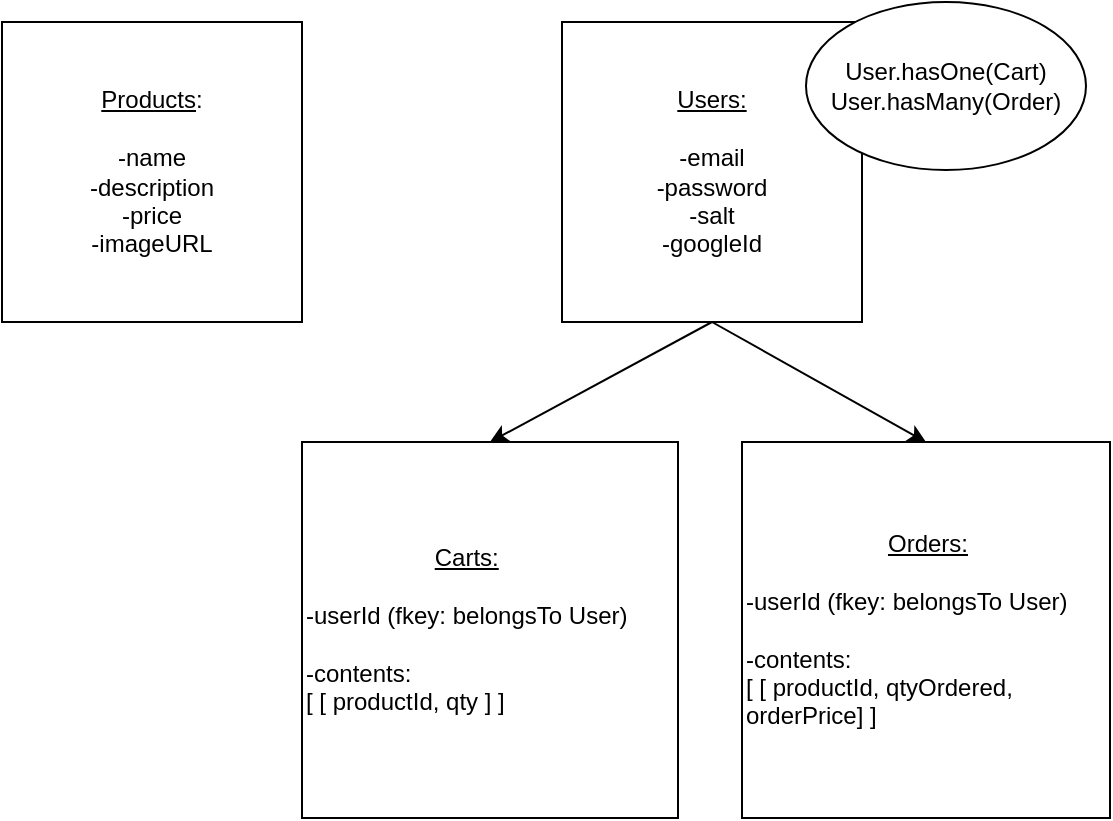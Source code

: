 <mxfile version="13.7.4" type="device"><diagram id="5eSUdjxsdGGBzDRwY70S" name="Page-1"><mxGraphModel dx="1067" dy="720" grid="1" gridSize="12" guides="1" tooltips="1" connect="1" arrows="1" fold="1" page="1" pageScale="1" pageWidth="850" pageHeight="1100" math="0" shadow="0"><root><mxCell id="0"/><mxCell id="1" parent="0"/><mxCell id="tjfHuip2HHLS3mxw1cCi-1" value="&lt;u&gt;Products&lt;/u&gt;:&lt;br&gt;&lt;br&gt;-name&lt;br&gt;-description&lt;br&gt;-price&lt;br&gt;-imageURL" style="whiteSpace=wrap;html=1;aspect=fixed;" parent="1" vertex="1"><mxGeometry x="130" y="130" width="150" height="150" as="geometry"/></mxCell><mxCell id="tjfHuip2HHLS3mxw1cCi-2" value="&lt;u&gt;Users:&lt;br&gt;&lt;/u&gt;&lt;br&gt;-email&lt;br&gt;-password&lt;br&gt;-salt&lt;br&gt;-googleId" style="whiteSpace=wrap;html=1;aspect=fixed;" parent="1" vertex="1"><mxGeometry x="410" y="130" width="150" height="150" as="geometry"/></mxCell><mxCell id="tjfHuip2HHLS3mxw1cCi-3" value="&lt;div style=&quot;text-align: center&quot;&gt;&lt;u&gt;Carts:&lt;/u&gt;&lt;/div&gt;&lt;br&gt;-userId (fkey: belongsTo User)&lt;br&gt;&lt;br&gt;-contents: &lt;br&gt;[ [ productId, qty ] ]" style="whiteSpace=wrap;html=1;aspect=fixed;align=left;" parent="1" vertex="1"><mxGeometry x="280" y="340" width="188" height="188" as="geometry"/></mxCell><mxCell id="tjfHuip2HHLS3mxw1cCi-4" value="" style="endArrow=classic;html=1;entryX=0.5;entryY=0;entryDx=0;entryDy=0;exitX=0.5;exitY=1;exitDx=0;exitDy=0;" parent="1" source="tjfHuip2HHLS3mxw1cCi-2" target="tjfHuip2HHLS3mxw1cCi-3" edge="1"><mxGeometry width="50" height="50" relative="1" as="geometry"><mxPoint x="420" y="310" as="sourcePoint"/><mxPoint x="470" y="260" as="targetPoint"/></mxGeometry></mxCell><mxCell id="tjfHuip2HHLS3mxw1cCi-7" style="edgeStyle=orthogonalEdgeStyle;rounded=0;orthogonalLoop=1;jettySize=auto;html=1;exitX=0;exitY=0;exitDx=0;exitDy=0;" edge="1" parent="1" source="tjfHuip2HHLS3mxw1cCi-6"><mxGeometry relative="1" as="geometry"><mxPoint x="510" y="350" as="targetPoint"/></mxGeometry></mxCell><mxCell id="tjfHuip2HHLS3mxw1cCi-6" value="&lt;div style=&quot;text-align: center&quot;&gt;&lt;u&gt;&lt;font style=&quot;font-size: 12px&quot;&gt;Orders:&lt;/font&gt;&lt;/u&gt;&lt;/div&gt;&lt;font style=&quot;font-size: 12px&quot;&gt;&lt;br&gt;-userId (fkey: belongsTo User)&lt;br&gt;&lt;br&gt;-contents: &lt;br&gt;[ [ productId, qtyOrdered, orderPrice] ]&lt;/font&gt;" style="rounded=0;whiteSpace=wrap;html=1;align=left;" vertex="1" parent="1"><mxGeometry x="500" y="340" width="184" height="188" as="geometry"/></mxCell><mxCell id="tjfHuip2HHLS3mxw1cCi-8" value="" style="endArrow=classic;html=1;entryX=0.5;entryY=0;entryDx=0;entryDy=0;exitX=0.5;exitY=1;exitDx=0;exitDy=0;" edge="1" parent="1" source="tjfHuip2HHLS3mxw1cCi-2" target="tjfHuip2HHLS3mxw1cCi-6"><mxGeometry width="50" height="50" relative="1" as="geometry"><mxPoint x="420" y="300" as="sourcePoint"/><mxPoint x="470" y="250" as="targetPoint"/></mxGeometry></mxCell><mxCell id="tjfHuip2HHLS3mxw1cCi-12" value="User.hasOne(Cart)&lt;br&gt;User.hasMany(Order)" style="ellipse;whiteSpace=wrap;html=1;" vertex="1" parent="1"><mxGeometry x="532" y="120" width="140" height="84" as="geometry"/></mxCell></root></mxGraphModel></diagram></mxfile>